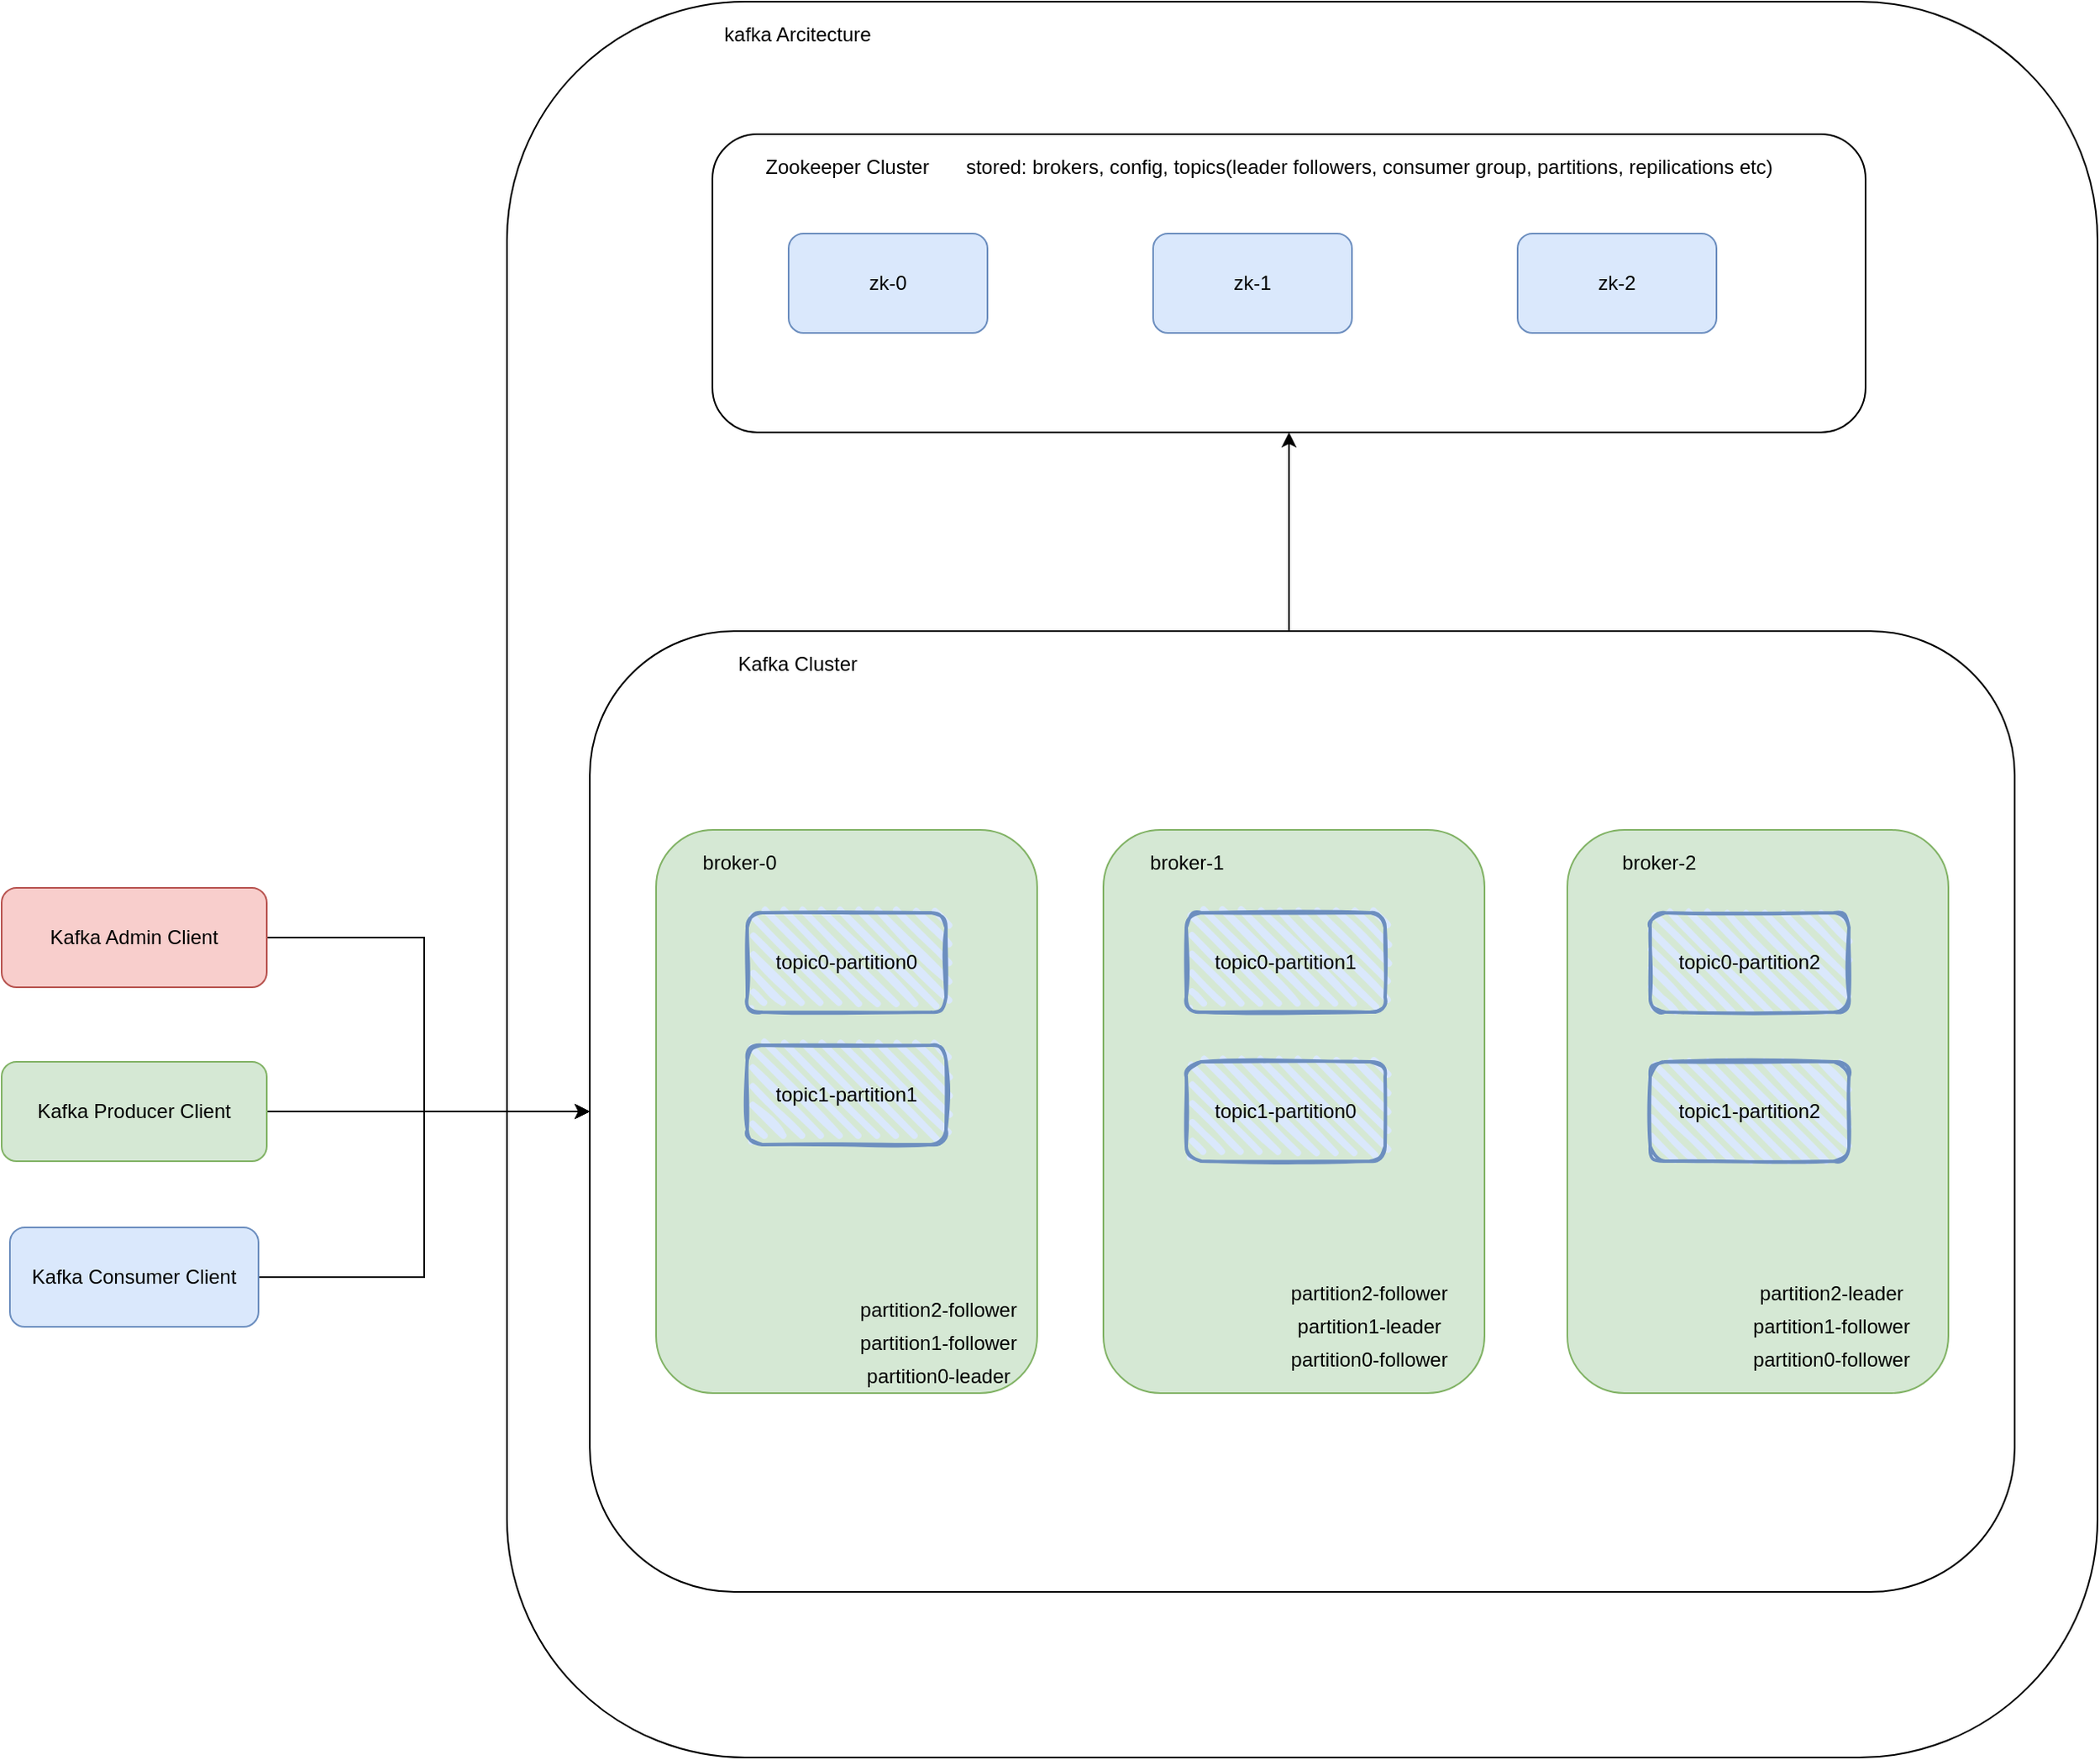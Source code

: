 <mxfile version="16.0.2" type="device"><diagram id="ffOPqTtZT6s5UzvEP_lM" name="第 1 页"><mxGraphModel dx="2181" dy="2005" grid="1" gridSize="10" guides="1" tooltips="1" connect="1" arrows="1" fold="1" page="1" pageScale="1" pageWidth="827" pageHeight="1169" math="0" shadow="0"><root><mxCell id="0"/><mxCell id="1" parent="0"/><mxCell id="PoKzY6nztKPpDB2dIZTp-15" value="" style="rounded=1;whiteSpace=wrap;html=1;" vertex="1" parent="1"><mxGeometry x="-90" y="-10" width="960" height="1060" as="geometry"/></mxCell><mxCell id="PoKzY6nztKPpDB2dIZTp-14" style="edgeStyle=orthogonalEdgeStyle;rounded=0;orthogonalLoop=1;jettySize=auto;html=1;entryX=0.5;entryY=1;entryDx=0;entryDy=0;" edge="1" parent="1" source="PoKzY6nztKPpDB2dIZTp-12" target="PoKzY6nztKPpDB2dIZTp-6"><mxGeometry relative="1" as="geometry"><Array as="points"><mxPoint x="382" y="340"/><mxPoint x="382" y="340"/></Array></mxGeometry></mxCell><mxCell id="PoKzY6nztKPpDB2dIZTp-12" value="" style="rounded=1;whiteSpace=wrap;html=1;" vertex="1" parent="1"><mxGeometry x="-40" y="370" width="860" height="580" as="geometry"/></mxCell><mxCell id="PoKzY6nztKPpDB2dIZTp-6" value="" style="rounded=1;whiteSpace=wrap;html=1;" vertex="1" parent="1"><mxGeometry x="34" y="70" width="696" height="180" as="geometry"/></mxCell><mxCell id="PoKzY6nztKPpDB2dIZTp-3" value="zk-1" style="rounded=1;whiteSpace=wrap;html=1;fillColor=#dae8fc;strokeColor=#6c8ebf;" vertex="1" parent="1"><mxGeometry x="300" y="130" width="120" height="60" as="geometry"/></mxCell><mxCell id="PoKzY6nztKPpDB2dIZTp-4" value="zk-0" style="rounded=1;whiteSpace=wrap;html=1;fillColor=#dae8fc;strokeColor=#6c8ebf;" vertex="1" parent="1"><mxGeometry x="80" y="130" width="120" height="60" as="geometry"/></mxCell><mxCell id="PoKzY6nztKPpDB2dIZTp-5" value="zk-2" style="rounded=1;whiteSpace=wrap;html=1;fillColor=#dae8fc;strokeColor=#6c8ebf;" vertex="1" parent="1"><mxGeometry x="520" y="130" width="120" height="60" as="geometry"/></mxCell><mxCell id="PoKzY6nztKPpDB2dIZTp-7" value="Zookeeper Cluster" style="text;html=1;align=center;verticalAlign=middle;resizable=0;points=[];autosize=1;strokeColor=none;fillColor=none;" vertex="1" parent="1"><mxGeometry x="60" y="80" width="110" height="20" as="geometry"/></mxCell><mxCell id="PoKzY6nztKPpDB2dIZTp-13" value="Kafka Cluster" style="text;html=1;align=center;verticalAlign=middle;resizable=0;points=[];autosize=1;strokeColor=none;fillColor=none;" vertex="1" parent="1"><mxGeometry x="40" y="380" width="90" height="20" as="geometry"/></mxCell><mxCell id="PoKzY6nztKPpDB2dIZTp-16" value="kafka Arcitecture" style="text;html=1;align=center;verticalAlign=middle;resizable=0;points=[];autosize=1;strokeColor=none;fillColor=none;" vertex="1" parent="1"><mxGeometry x="35" width="100" height="20" as="geometry"/></mxCell><mxCell id="PoKzY6nztKPpDB2dIZTp-18" style="edgeStyle=orthogonalEdgeStyle;rounded=0;orthogonalLoop=1;jettySize=auto;html=1;entryX=0;entryY=0.5;entryDx=0;entryDy=0;" edge="1" parent="1" source="PoKzY6nztKPpDB2dIZTp-17" target="PoKzY6nztKPpDB2dIZTp-12"><mxGeometry relative="1" as="geometry"/></mxCell><mxCell id="PoKzY6nztKPpDB2dIZTp-17" value="Kafka Producer Client" style="rounded=1;whiteSpace=wrap;html=1;fillColor=#d5e8d4;strokeColor=#82b366;" vertex="1" parent="1"><mxGeometry x="-395" y="630" width="160" height="60" as="geometry"/></mxCell><mxCell id="PoKzY6nztKPpDB2dIZTp-22" style="edgeStyle=orthogonalEdgeStyle;rounded=0;orthogonalLoop=1;jettySize=auto;html=1;entryX=0;entryY=0.5;entryDx=0;entryDy=0;" edge="1" parent="1" source="PoKzY6nztKPpDB2dIZTp-19" target="PoKzY6nztKPpDB2dIZTp-12"><mxGeometry relative="1" as="geometry"/></mxCell><mxCell id="PoKzY6nztKPpDB2dIZTp-19" value="Kafka Consumer Client" style="rounded=1;whiteSpace=wrap;html=1;fillColor=#dae8fc;strokeColor=#6c8ebf;" vertex="1" parent="1"><mxGeometry x="-390" y="730" width="150" height="60" as="geometry"/></mxCell><mxCell id="PoKzY6nztKPpDB2dIZTp-21" style="edgeStyle=orthogonalEdgeStyle;rounded=0;orthogonalLoop=1;jettySize=auto;html=1;entryX=0;entryY=0.5;entryDx=0;entryDy=0;" edge="1" parent="1" source="PoKzY6nztKPpDB2dIZTp-20" target="PoKzY6nztKPpDB2dIZTp-12"><mxGeometry relative="1" as="geometry"><mxPoint x="30" y="160" as="targetPoint"/><Array as="points"><mxPoint x="-140" y="555"/><mxPoint x="-140" y="660"/></Array></mxGeometry></mxCell><mxCell id="PoKzY6nztKPpDB2dIZTp-20" value="Kafka Admin Client" style="rounded=1;whiteSpace=wrap;html=1;fillColor=#f8cecc;strokeColor=#b85450;" vertex="1" parent="1"><mxGeometry x="-395" y="525" width="160" height="60" as="geometry"/></mxCell><mxCell id="PoKzY6nztKPpDB2dIZTp-97" value="" style="rounded=1;whiteSpace=wrap;html=1;fillColor=#d5e8d4;strokeColor=#82b366;" vertex="1" parent="1"><mxGeometry y="490" width="230" height="340" as="geometry"/></mxCell><mxCell id="PoKzY6nztKPpDB2dIZTp-98" value="topic0-partition0" style="rounded=1;whiteSpace=wrap;html=1;strokeWidth=2;fillWeight=4;hachureGap=8;hachureAngle=45;fillColor=#dae8fc;sketch=1;strokeColor=#6c8ebf;" vertex="1" parent="1"><mxGeometry x="55" y="540" width="120" height="60" as="geometry"/></mxCell><mxCell id="PoKzY6nztKPpDB2dIZTp-99" value="topic1-partition1" style="rounded=1;whiteSpace=wrap;html=1;strokeWidth=2;fillWeight=4;hachureGap=8;hachureAngle=45;fillColor=#dae8fc;sketch=1;strokeColor=#6c8ebf;" vertex="1" parent="1"><mxGeometry x="55" y="620" width="120" height="60" as="geometry"/></mxCell><mxCell id="PoKzY6nztKPpDB2dIZTp-100" value="" style="rounded=1;whiteSpace=wrap;html=1;fillColor=#d5e8d4;strokeColor=#82b366;" vertex="1" parent="1"><mxGeometry x="270" y="490" width="230" height="340" as="geometry"/></mxCell><mxCell id="PoKzY6nztKPpDB2dIZTp-101" value="topic0-partition1" style="rounded=1;whiteSpace=wrap;html=1;strokeWidth=2;fillWeight=4;hachureGap=8;hachureAngle=45;fillColor=#dae8fc;sketch=1;strokeColor=#6c8ebf;" vertex="1" parent="1"><mxGeometry x="320" y="540" width="120" height="60" as="geometry"/></mxCell><mxCell id="PoKzY6nztKPpDB2dIZTp-102" value="topic1-partition0" style="rounded=1;whiteSpace=wrap;html=1;strokeWidth=2;fillWeight=4;hachureGap=8;hachureAngle=45;fillColor=#dae8fc;sketch=1;strokeColor=#6c8ebf;" vertex="1" parent="1"><mxGeometry x="320" y="630" width="120" height="60" as="geometry"/></mxCell><mxCell id="PoKzY6nztKPpDB2dIZTp-103" value="" style="rounded=1;whiteSpace=wrap;html=1;fillColor=#d5e8d4;strokeColor=#82b366;" vertex="1" parent="1"><mxGeometry x="550" y="490" width="230" height="340" as="geometry"/></mxCell><mxCell id="PoKzY6nztKPpDB2dIZTp-104" value="topic0-partition2" style="rounded=1;whiteSpace=wrap;html=1;strokeWidth=2;fillWeight=4;hachureGap=8;hachureAngle=45;fillColor=#dae8fc;sketch=1;strokeColor=#6c8ebf;" vertex="1" parent="1"><mxGeometry x="600" y="540" width="120" height="60" as="geometry"/></mxCell><mxCell id="PoKzY6nztKPpDB2dIZTp-105" value="topic1-partition2" style="rounded=1;whiteSpace=wrap;html=1;strokeWidth=2;fillWeight=4;hachureGap=8;hachureAngle=45;fillColor=#dae8fc;sketch=1;strokeColor=#6c8ebf;" vertex="1" parent="1"><mxGeometry x="600" y="630" width="120" height="60" as="geometry"/></mxCell><mxCell id="PoKzY6nztKPpDB2dIZTp-106" value="broker-0" style="text;html=1;align=center;verticalAlign=middle;resizable=0;points=[];autosize=1;strokeColor=none;fillColor=none;" vertex="1" parent="1"><mxGeometry x="20" y="500" width="60" height="20" as="geometry"/></mxCell><mxCell id="PoKzY6nztKPpDB2dIZTp-107" value="broker-1" style="text;html=1;align=center;verticalAlign=middle;resizable=0;points=[];autosize=1;strokeColor=none;fillColor=none;" vertex="1" parent="1"><mxGeometry x="290" y="500" width="60" height="20" as="geometry"/></mxCell><mxCell id="PoKzY6nztKPpDB2dIZTp-108" value="broker-2" style="text;html=1;align=center;verticalAlign=middle;resizable=0;points=[];autosize=1;strokeColor=none;fillColor=none;" vertex="1" parent="1"><mxGeometry x="575" y="500" width="60" height="20" as="geometry"/></mxCell><mxCell id="PoKzY6nztKPpDB2dIZTp-109" value="partition0-leader" style="text;html=1;align=center;verticalAlign=middle;resizable=0;points=[];autosize=1;strokeColor=none;fillColor=none;" vertex="1" parent="1"><mxGeometry x="120" y="810" width="100" height="20" as="geometry"/></mxCell><mxCell id="PoKzY6nztKPpDB2dIZTp-110" value="partition1-follower" style="text;html=1;align=center;verticalAlign=middle;resizable=0;points=[];autosize=1;strokeColor=none;fillColor=none;" vertex="1" parent="1"><mxGeometry x="115" y="790" width="110" height="20" as="geometry"/></mxCell><mxCell id="PoKzY6nztKPpDB2dIZTp-111" value="partition2-follower" style="text;html=1;align=center;verticalAlign=middle;resizable=0;points=[];autosize=1;strokeColor=none;fillColor=none;" vertex="1" parent="1"><mxGeometry x="115" y="770" width="110" height="20" as="geometry"/></mxCell><mxCell id="PoKzY6nztKPpDB2dIZTp-112" value="partition0-follower" style="text;html=1;align=center;verticalAlign=middle;resizable=0;points=[];autosize=1;strokeColor=none;fillColor=none;" vertex="1" parent="1"><mxGeometry x="375" y="800" width="110" height="20" as="geometry"/></mxCell><mxCell id="PoKzY6nztKPpDB2dIZTp-113" value="partition1-leader" style="text;html=1;align=center;verticalAlign=middle;resizable=0;points=[];autosize=1;strokeColor=none;fillColor=none;" vertex="1" parent="1"><mxGeometry x="380" y="780" width="100" height="20" as="geometry"/></mxCell><mxCell id="PoKzY6nztKPpDB2dIZTp-114" value="partition2-follower" style="text;html=1;align=center;verticalAlign=middle;resizable=0;points=[];autosize=1;strokeColor=none;fillColor=none;" vertex="1" parent="1"><mxGeometry x="375" y="760" width="110" height="20" as="geometry"/></mxCell><mxCell id="PoKzY6nztKPpDB2dIZTp-115" value="partition0-follower" style="text;html=1;align=center;verticalAlign=middle;resizable=0;points=[];autosize=1;strokeColor=none;fillColor=none;" vertex="1" parent="1"><mxGeometry x="654" y="800" width="110" height="20" as="geometry"/></mxCell><mxCell id="PoKzY6nztKPpDB2dIZTp-116" value="partition1-follower" style="text;html=1;align=center;verticalAlign=middle;resizable=0;points=[];autosize=1;strokeColor=none;fillColor=none;" vertex="1" parent="1"><mxGeometry x="654" y="780" width="110" height="20" as="geometry"/></mxCell><mxCell id="PoKzY6nztKPpDB2dIZTp-117" value="partition2-leader" style="text;html=1;align=center;verticalAlign=middle;resizable=0;points=[];autosize=1;strokeColor=none;fillColor=none;" vertex="1" parent="1"><mxGeometry x="659" y="760" width="100" height="20" as="geometry"/></mxCell><mxCell id="PoKzY6nztKPpDB2dIZTp-118" value="stored: brokers, config, topics(leader followers, consumer group, partitions, repilications etc)" style="text;html=1;align=center;verticalAlign=middle;resizable=0;points=[];autosize=1;strokeColor=none;fillColor=none;" vertex="1" parent="1"><mxGeometry x="180" y="80" width="500" height="20" as="geometry"/></mxCell></root></mxGraphModel></diagram></mxfile>